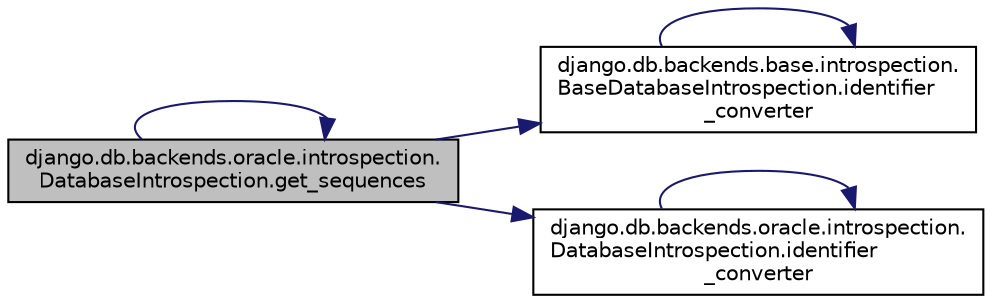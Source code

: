 digraph "django.db.backends.oracle.introspection.DatabaseIntrospection.get_sequences"
{
 // LATEX_PDF_SIZE
  edge [fontname="Helvetica",fontsize="10",labelfontname="Helvetica",labelfontsize="10"];
  node [fontname="Helvetica",fontsize="10",shape=record];
  rankdir="LR";
  Node1 [label="django.db.backends.oracle.introspection.\lDatabaseIntrospection.get_sequences",height=0.2,width=0.4,color="black", fillcolor="grey75", style="filled", fontcolor="black",tooltip=" "];
  Node1 -> Node1 [color="midnightblue",fontsize="10",style="solid",fontname="Helvetica"];
  Node1 -> Node2 [color="midnightblue",fontsize="10",style="solid",fontname="Helvetica"];
  Node2 [label="django.db.backends.base.introspection.\lBaseDatabaseIntrospection.identifier\l_converter",height=0.2,width=0.4,color="black", fillcolor="white", style="filled",URL="$d3/dd2/classdjango_1_1db_1_1backends_1_1base_1_1introspection_1_1_base_database_introspection.html#a0b5dfe0df9611c77809f84d958915b86",tooltip=" "];
  Node2 -> Node2 [color="midnightblue",fontsize="10",style="solid",fontname="Helvetica"];
  Node1 -> Node3 [color="midnightblue",fontsize="10",style="solid",fontname="Helvetica"];
  Node3 [label="django.db.backends.oracle.introspection.\lDatabaseIntrospection.identifier\l_converter",height=0.2,width=0.4,color="black", fillcolor="white", style="filled",URL="$de/d1a/classdjango_1_1db_1_1backends_1_1oracle_1_1introspection_1_1_database_introspection.html#a2c10cb92d1af4359bcd22846ec964102",tooltip=" "];
  Node3 -> Node3 [color="midnightblue",fontsize="10",style="solid",fontname="Helvetica"];
}
